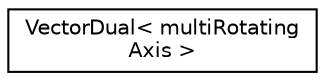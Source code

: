 digraph "Graphical Class Hierarchy"
{
 // LATEX_PDF_SIZE
  edge [fontname="Helvetica",fontsize="10",labelfontname="Helvetica",labelfontsize="10"];
  node [fontname="Helvetica",fontsize="10",shape=record];
  rankdir="LR";
  Node0 [label="VectorDual\< multiRotating\lAxis \>",height=0.2,width=0.4,color="black", fillcolor="white", style="filled",URL="$classpFlow_1_1VectorDual.html",tooltip=" "];
}
